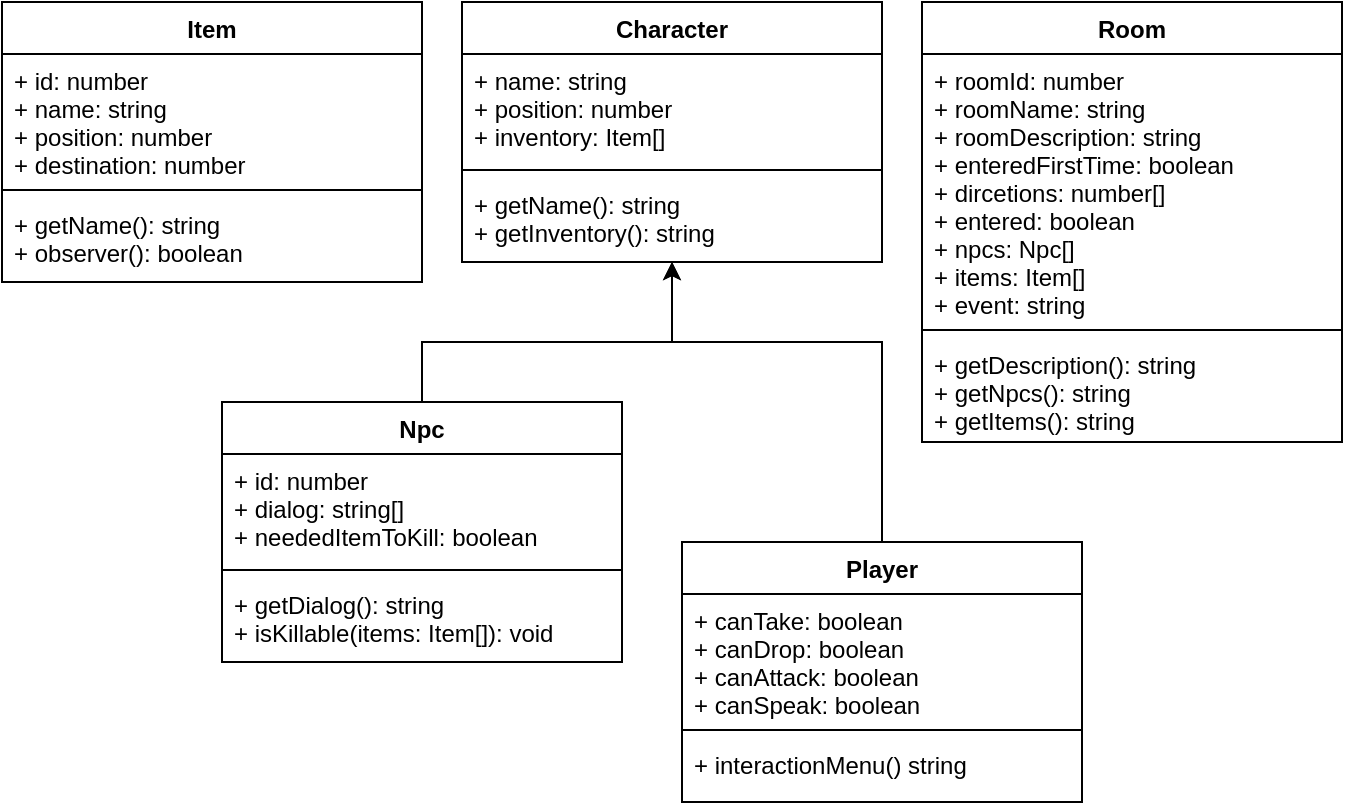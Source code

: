 <mxfile version="13.3.5" type="device"><diagram id="U1G-RWQ87f_XQAefZSR6" name="Page-1"><mxGraphModel dx="1620" dy="1841" grid="1" gridSize="10" guides="1" tooltips="1" connect="1" arrows="1" fold="1" page="1" pageScale="1" pageWidth="1600" pageHeight="1200" math="0" shadow="0"><root><mxCell id="0"/><mxCell id="1" parent="0"/><mxCell id="3uLt3jUkpv2IVU3tUveO-2" value="" style="group" vertex="1" connectable="0" parent="1"><mxGeometry x="2065.0" y="400" width="670" height="400" as="geometry"/></mxCell><mxCell id="3uLt3jUkpv2IVU3tUveO-3" value="Character" style="swimlane;fontStyle=1;align=center;verticalAlign=top;childLayout=stackLayout;horizontal=1;startSize=26;horizontalStack=0;resizeParent=1;resizeParentMax=0;resizeLast=0;collapsible=1;marginBottom=0;comic=0;jiggle=1;" vertex="1" parent="3uLt3jUkpv2IVU3tUveO-2"><mxGeometry x="230" width="210" height="130" as="geometry"/></mxCell><mxCell id="3uLt3jUkpv2IVU3tUveO-4" value="+ name: string&#10;+ position: number&#10;+ inventory: Item[]" style="text;strokeColor=none;fillColor=none;align=left;verticalAlign=top;spacingLeft=4;spacingRight=4;overflow=hidden;rotatable=0;points=[[0,0.5],[1,0.5]];portConstraint=eastwest;comic=0;jiggle=1;" vertex="1" parent="3uLt3jUkpv2IVU3tUveO-3"><mxGeometry y="26" width="210" height="54" as="geometry"/></mxCell><mxCell id="3uLt3jUkpv2IVU3tUveO-5" value="" style="line;strokeWidth=1;fillColor=none;align=left;verticalAlign=middle;spacingTop=-1;spacingLeft=3;spacingRight=3;rotatable=0;labelPosition=right;points=[];portConstraint=eastwest;comic=0;jiggle=1;" vertex="1" parent="3uLt3jUkpv2IVU3tUveO-3"><mxGeometry y="80" width="210" height="8" as="geometry"/></mxCell><mxCell id="3uLt3jUkpv2IVU3tUveO-6" value="+ getName(): string&#10;+ getInventory(): string" style="text;strokeColor=none;fillColor=none;align=left;verticalAlign=top;spacingLeft=4;spacingRight=4;overflow=hidden;rotatable=0;points=[[0,0.5],[1,0.5]];portConstraint=eastwest;comic=0;jiggle=1;" vertex="1" parent="3uLt3jUkpv2IVU3tUveO-3"><mxGeometry y="88" width="210" height="42" as="geometry"/></mxCell><mxCell id="3uLt3jUkpv2IVU3tUveO-7" value="Room" style="swimlane;fontStyle=1;align=center;verticalAlign=top;childLayout=stackLayout;horizontal=1;startSize=26;horizontalStack=0;resizeParent=1;resizeParentMax=0;resizeLast=0;collapsible=1;marginBottom=0;comic=0;jiggle=1;" vertex="1" parent="3uLt3jUkpv2IVU3tUveO-2"><mxGeometry x="460" width="210" height="220" as="geometry"/></mxCell><mxCell id="3uLt3jUkpv2IVU3tUveO-8" value="+ roomId: number&#10;+ roomName: string&#10;+ roomDescription: string&#10;+ enteredFirstTime: boolean&#10;+ dircetions: number[] &#10;+ entered: boolean&#10;+ npcs: Npc[]&#10;+ items: Item[]&#10;+ event: string" style="text;strokeColor=none;fillColor=none;align=left;verticalAlign=top;spacingLeft=4;spacingRight=4;overflow=hidden;rotatable=0;points=[[0,0.5],[1,0.5]];portConstraint=eastwest;comic=0;jiggle=1;" vertex="1" parent="3uLt3jUkpv2IVU3tUveO-7"><mxGeometry y="26" width="210" height="134" as="geometry"/></mxCell><mxCell id="3uLt3jUkpv2IVU3tUveO-9" value="" style="line;strokeWidth=1;fillColor=none;align=left;verticalAlign=middle;spacingTop=-1;spacingLeft=3;spacingRight=3;rotatable=0;labelPosition=right;points=[];portConstraint=eastwest;comic=0;jiggle=1;" vertex="1" parent="3uLt3jUkpv2IVU3tUveO-7"><mxGeometry y="160" width="210" height="8" as="geometry"/></mxCell><mxCell id="3uLt3jUkpv2IVU3tUveO-10" value="+ getDescription(): string&#10;+ getNpcs(): string&#10;+ getItems(): string" style="text;strokeColor=none;fillColor=none;align=left;verticalAlign=top;spacingLeft=4;spacingRight=4;overflow=hidden;rotatable=0;points=[[0,0.5],[1,0.5]];portConstraint=eastwest;comic=0;jiggle=1;" vertex="1" parent="3uLt3jUkpv2IVU3tUveO-7"><mxGeometry y="168" width="210" height="52" as="geometry"/></mxCell><mxCell id="3uLt3jUkpv2IVU3tUveO-11" value="Player" style="swimlane;fontStyle=1;align=center;verticalAlign=top;childLayout=stackLayout;horizontal=1;startSize=26;horizontalStack=0;resizeParent=1;resizeParentMax=0;resizeLast=0;collapsible=1;marginBottom=0;comic=0;jiggle=1;" vertex="1" parent="3uLt3jUkpv2IVU3tUveO-2"><mxGeometry x="340.0" y="270" width="200" height="130" as="geometry"/></mxCell><mxCell id="3uLt3jUkpv2IVU3tUveO-12" value="+ canTake: boolean&#10;+ canDrop: boolean&#10;+ canAttack: boolean&#10;+ canSpeak: boolean" style="text;strokeColor=none;fillColor=none;align=left;verticalAlign=top;spacingLeft=4;spacingRight=4;overflow=hidden;rotatable=0;points=[[0,0.5],[1,0.5]];portConstraint=eastwest;comic=0;jiggle=1;" vertex="1" parent="3uLt3jUkpv2IVU3tUveO-11"><mxGeometry y="26" width="200" height="64" as="geometry"/></mxCell><mxCell id="3uLt3jUkpv2IVU3tUveO-13" value="" style="line;strokeWidth=1;fillColor=none;align=left;verticalAlign=middle;spacingTop=-1;spacingLeft=3;spacingRight=3;rotatable=0;labelPosition=right;points=[];portConstraint=eastwest;comic=0;jiggle=1;" vertex="1" parent="3uLt3jUkpv2IVU3tUveO-11"><mxGeometry y="90" width="200" height="8" as="geometry"/></mxCell><mxCell id="3uLt3jUkpv2IVU3tUveO-14" value="+ interactionMenu() string" style="text;strokeColor=none;fillColor=none;align=left;verticalAlign=top;spacingLeft=4;spacingRight=4;overflow=hidden;rotatable=0;points=[[0,0.5],[1,0.5]];portConstraint=eastwest;comic=0;jiggle=1;" vertex="1" parent="3uLt3jUkpv2IVU3tUveO-11"><mxGeometry y="98" width="200" height="32" as="geometry"/></mxCell><mxCell id="3uLt3jUkpv2IVU3tUveO-15" value="" style="edgeStyle=orthogonalEdgeStyle;rounded=0;orthogonalLoop=1;jettySize=auto;html=1;entryX=0.5;entryY=1;entryDx=0;entryDy=0;comic=0;jiggle=1;" edge="1" parent="3uLt3jUkpv2IVU3tUveO-2" source="3uLt3jUkpv2IVU3tUveO-11" target="3uLt3jUkpv2IVU3tUveO-3"><mxGeometry relative="1" as="geometry"><mxPoint x="445" y="190" as="targetPoint"/><Array as="points"><mxPoint x="440.0" y="170"/><mxPoint x="335.0" y="170"/></Array></mxGeometry></mxCell><mxCell id="3uLt3jUkpv2IVU3tUveO-16" value="Npc" style="swimlane;fontStyle=1;align=center;verticalAlign=top;childLayout=stackLayout;horizontal=1;startSize=26;horizontalStack=0;resizeParent=1;resizeParentMax=0;resizeLast=0;collapsible=1;marginBottom=0;comic=0;jiggle=1;" vertex="1" parent="3uLt3jUkpv2IVU3tUveO-2"><mxGeometry x="110" y="200" width="200" height="130" as="geometry"/></mxCell><mxCell id="3uLt3jUkpv2IVU3tUveO-17" value="+ id: number&#10;+ dialog: string[]&#10;+ neededItemToKill: boolean" style="text;strokeColor=none;fillColor=none;align=left;verticalAlign=top;spacingLeft=4;spacingRight=4;overflow=hidden;rotatable=0;points=[[0,0.5],[1,0.5]];portConstraint=eastwest;comic=0;jiggle=1;" vertex="1" parent="3uLt3jUkpv2IVU3tUveO-16"><mxGeometry y="26" width="200" height="54" as="geometry"/></mxCell><mxCell id="3uLt3jUkpv2IVU3tUveO-18" value="" style="line;strokeWidth=1;fillColor=none;align=left;verticalAlign=middle;spacingTop=-1;spacingLeft=3;spacingRight=3;rotatable=0;labelPosition=right;points=[];portConstraint=eastwest;comic=0;jiggle=1;" vertex="1" parent="3uLt3jUkpv2IVU3tUveO-16"><mxGeometry y="80" width="200" height="8" as="geometry"/></mxCell><mxCell id="3uLt3jUkpv2IVU3tUveO-19" value="+ getDialog(): string&#10;+ isKillable(items: Item[]): void" style="text;strokeColor=none;fillColor=none;align=left;verticalAlign=top;spacingLeft=4;spacingRight=4;overflow=hidden;rotatable=0;points=[[0,0.5],[1,0.5]];portConstraint=eastwest;comic=0;jiggle=1;" vertex="1" parent="3uLt3jUkpv2IVU3tUveO-16"><mxGeometry y="88" width="200" height="42" as="geometry"/></mxCell><mxCell id="3uLt3jUkpv2IVU3tUveO-20" value="" style="edgeStyle=orthogonalEdgeStyle;rounded=0;orthogonalLoop=1;jettySize=auto;html=1;entryX=0.5;entryY=1;entryDx=0;entryDy=0;comic=0;jiggle=1;" edge="1" parent="3uLt3jUkpv2IVU3tUveO-2" source="3uLt3jUkpv2IVU3tUveO-16" target="3uLt3jUkpv2IVU3tUveO-3"><mxGeometry relative="1" as="geometry"><mxPoint x="215" y="190" as="targetPoint"/><Array as="points"><mxPoint x="210.0" y="170"/><mxPoint x="335.0" y="170"/></Array></mxGeometry></mxCell><mxCell id="3uLt3jUkpv2IVU3tUveO-21" value="Item" style="swimlane;fontStyle=1;align=center;verticalAlign=top;childLayout=stackLayout;horizontal=1;startSize=26;horizontalStack=0;resizeParent=1;resizeParentMax=0;resizeLast=0;collapsible=1;marginBottom=0;comic=0;jiggle=1;" vertex="1" parent="3uLt3jUkpv2IVU3tUveO-2"><mxGeometry width="210" height="140" as="geometry"/></mxCell><mxCell id="3uLt3jUkpv2IVU3tUveO-22" value="+ id: number&#10;+ name: string&#10;+ position: number&#10;+ destination: number" style="text;strokeColor=none;fillColor=none;align=left;verticalAlign=top;spacingLeft=4;spacingRight=4;overflow=hidden;rotatable=0;points=[[0,0.5],[1,0.5]];portConstraint=eastwest;comic=0;jiggle=1;" vertex="1" parent="3uLt3jUkpv2IVU3tUveO-21"><mxGeometry y="26" width="210" height="64" as="geometry"/></mxCell><mxCell id="3uLt3jUkpv2IVU3tUveO-23" value="" style="line;strokeWidth=1;fillColor=none;align=left;verticalAlign=middle;spacingTop=-1;spacingLeft=3;spacingRight=3;rotatable=0;labelPosition=right;points=[];portConstraint=eastwest;comic=0;jiggle=1;" vertex="1" parent="3uLt3jUkpv2IVU3tUveO-21"><mxGeometry y="90" width="210" height="8" as="geometry"/></mxCell><mxCell id="3uLt3jUkpv2IVU3tUveO-24" value="+ getName(): string&#10;+ observer(): boolean" style="text;strokeColor=none;fillColor=none;align=left;verticalAlign=top;spacingLeft=4;spacingRight=4;overflow=hidden;rotatable=0;points=[[0,0.5],[1,0.5]];portConstraint=eastwest;comic=0;jiggle=1;" vertex="1" parent="3uLt3jUkpv2IVU3tUveO-21"><mxGeometry y="98" width="210" height="42" as="geometry"/></mxCell></root></mxGraphModel></diagram></mxfile>